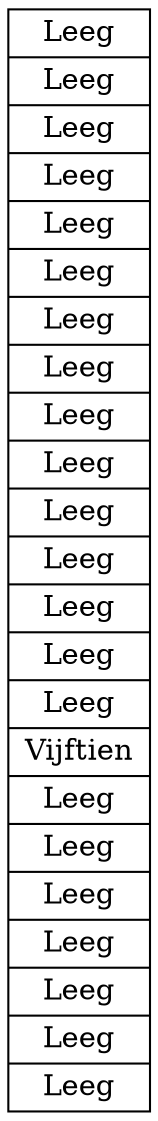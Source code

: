 graph hashmap{
node[shape=record];
Hashmap [label = "{Leeg | Leeg | Leeg | Leeg | Leeg | Leeg | Leeg | Leeg | Leeg | Leeg | Leeg | Leeg | Leeg | Leeg | Leeg | Vijftien | Leeg | Leeg | Leeg | Leeg | Leeg | Leeg | Leeg}"]
}